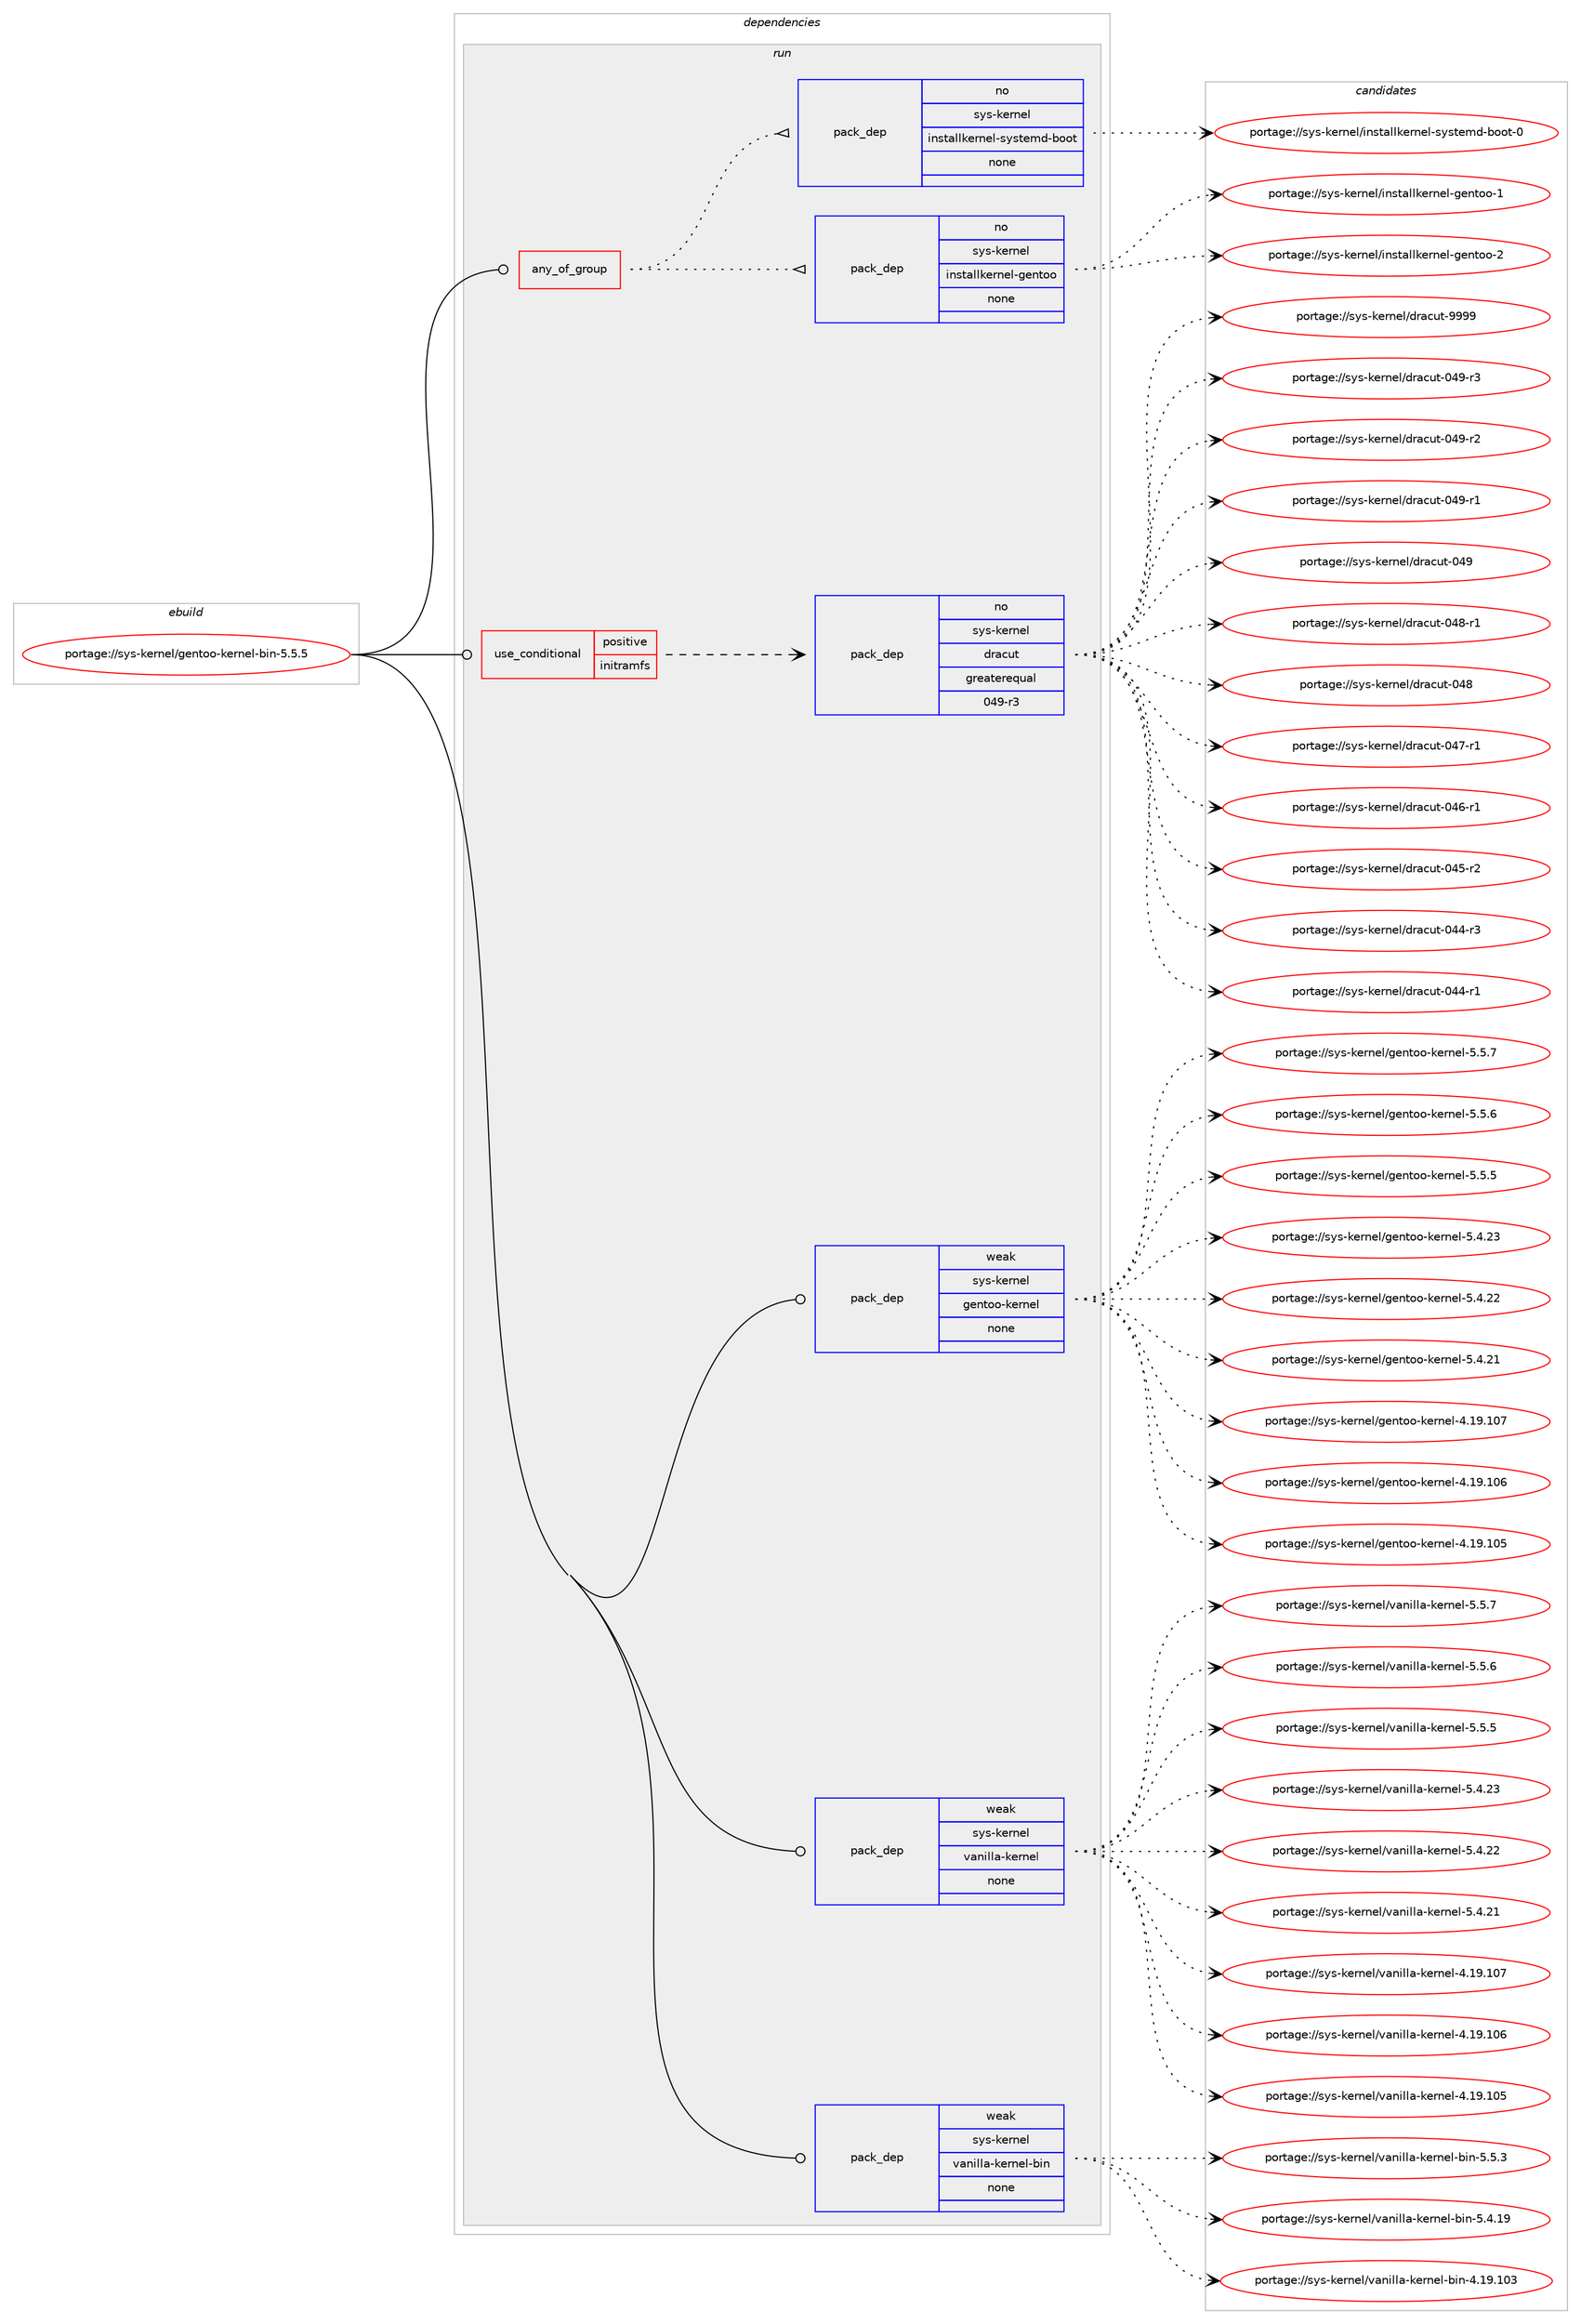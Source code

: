 digraph prolog {

# *************
# Graph options
# *************

newrank=true;
concentrate=true;
compound=true;
graph [rankdir=LR,fontname=Helvetica,fontsize=10,ranksep=1.5];#, ranksep=2.5, nodesep=0.2];
edge  [arrowhead=vee];
node  [fontname=Helvetica,fontsize=10];

# **********
# The ebuild
# **********

subgraph cluster_leftcol {
color=gray;
rank=same;
label=<<i>ebuild</i>>;
id [label="portage://sys-kernel/gentoo-kernel-bin-5.5.5", color=red, width=4, href="../sys-kernel/gentoo-kernel-bin-5.5.5.svg"];
}

# ****************
# The dependencies
# ****************

subgraph cluster_midcol {
color=gray;
label=<<i>dependencies</i>>;
subgraph cluster_compile {
fillcolor="#eeeeee";
style=filled;
label=<<i>compile</i>>;
}
subgraph cluster_compileandrun {
fillcolor="#eeeeee";
style=filled;
label=<<i>compile and run</i>>;
}
subgraph cluster_run {
fillcolor="#eeeeee";
style=filled;
label=<<i>run</i>>;
subgraph any716 {
dependency28242 [label=<<TABLE BORDER="0" CELLBORDER="1" CELLSPACING="0" CELLPADDING="4"><TR><TD CELLPADDING="10">any_of_group</TD></TR></TABLE>>, shape=none, color=red];subgraph pack22429 {
dependency28243 [label=<<TABLE BORDER="0" CELLBORDER="1" CELLSPACING="0" CELLPADDING="4" WIDTH="220"><TR><TD ROWSPAN="6" CELLPADDING="30">pack_dep</TD></TR><TR><TD WIDTH="110">no</TD></TR><TR><TD>sys-kernel</TD></TR><TR><TD>installkernel-gentoo</TD></TR><TR><TD>none</TD></TR><TR><TD></TD></TR></TABLE>>, shape=none, color=blue];
}
dependency28242:e -> dependency28243:w [weight=20,style="dotted",arrowhead="oinv"];
subgraph pack22430 {
dependency28244 [label=<<TABLE BORDER="0" CELLBORDER="1" CELLSPACING="0" CELLPADDING="4" WIDTH="220"><TR><TD ROWSPAN="6" CELLPADDING="30">pack_dep</TD></TR><TR><TD WIDTH="110">no</TD></TR><TR><TD>sys-kernel</TD></TR><TR><TD>installkernel-systemd-boot</TD></TR><TR><TD>none</TD></TR><TR><TD></TD></TR></TABLE>>, shape=none, color=blue];
}
dependency28242:e -> dependency28244:w [weight=20,style="dotted",arrowhead="oinv"];
}
id:e -> dependency28242:w [weight=20,style="solid",arrowhead="odot"];
subgraph cond5070 {
dependency28245 [label=<<TABLE BORDER="0" CELLBORDER="1" CELLSPACING="0" CELLPADDING="4"><TR><TD ROWSPAN="3" CELLPADDING="10">use_conditional</TD></TR><TR><TD>positive</TD></TR><TR><TD>initramfs</TD></TR></TABLE>>, shape=none, color=red];
subgraph pack22431 {
dependency28246 [label=<<TABLE BORDER="0" CELLBORDER="1" CELLSPACING="0" CELLPADDING="4" WIDTH="220"><TR><TD ROWSPAN="6" CELLPADDING="30">pack_dep</TD></TR><TR><TD WIDTH="110">no</TD></TR><TR><TD>sys-kernel</TD></TR><TR><TD>dracut</TD></TR><TR><TD>greaterequal</TD></TR><TR><TD>049-r3</TD></TR></TABLE>>, shape=none, color=blue];
}
dependency28245:e -> dependency28246:w [weight=20,style="dashed",arrowhead="vee"];
}
id:e -> dependency28245:w [weight=20,style="solid",arrowhead="odot"];
subgraph pack22432 {
dependency28247 [label=<<TABLE BORDER="0" CELLBORDER="1" CELLSPACING="0" CELLPADDING="4" WIDTH="220"><TR><TD ROWSPAN="6" CELLPADDING="30">pack_dep</TD></TR><TR><TD WIDTH="110">weak</TD></TR><TR><TD>sys-kernel</TD></TR><TR><TD>gentoo-kernel</TD></TR><TR><TD>none</TD></TR><TR><TD></TD></TR></TABLE>>, shape=none, color=blue];
}
id:e -> dependency28247:w [weight=20,style="solid",arrowhead="odot"];
subgraph pack22433 {
dependency28248 [label=<<TABLE BORDER="0" CELLBORDER="1" CELLSPACING="0" CELLPADDING="4" WIDTH="220"><TR><TD ROWSPAN="6" CELLPADDING="30">pack_dep</TD></TR><TR><TD WIDTH="110">weak</TD></TR><TR><TD>sys-kernel</TD></TR><TR><TD>vanilla-kernel</TD></TR><TR><TD>none</TD></TR><TR><TD></TD></TR></TABLE>>, shape=none, color=blue];
}
id:e -> dependency28248:w [weight=20,style="solid",arrowhead="odot"];
subgraph pack22434 {
dependency28249 [label=<<TABLE BORDER="0" CELLBORDER="1" CELLSPACING="0" CELLPADDING="4" WIDTH="220"><TR><TD ROWSPAN="6" CELLPADDING="30">pack_dep</TD></TR><TR><TD WIDTH="110">weak</TD></TR><TR><TD>sys-kernel</TD></TR><TR><TD>vanilla-kernel-bin</TD></TR><TR><TD>none</TD></TR><TR><TD></TD></TR></TABLE>>, shape=none, color=blue];
}
id:e -> dependency28249:w [weight=20,style="solid",arrowhead="odot"];
}
}

# **************
# The candidates
# **************

subgraph cluster_choices {
rank=same;
color=gray;
label=<<i>candidates</i>>;

subgraph choice22429 {
color=black;
nodesep=1;
choice115121115451071011141101011084710511011511697108108107101114110101108451031011101161111114550 [label="portage://sys-kernel/installkernel-gentoo-2", color=red, width=4,href="../sys-kernel/installkernel-gentoo-2.svg"];
choice115121115451071011141101011084710511011511697108108107101114110101108451031011101161111114549 [label="portage://sys-kernel/installkernel-gentoo-1", color=red, width=4,href="../sys-kernel/installkernel-gentoo-1.svg"];
dependency28243:e -> choice115121115451071011141101011084710511011511697108108107101114110101108451031011101161111114550:w [style=dotted,weight="100"];
dependency28243:e -> choice115121115451071011141101011084710511011511697108108107101114110101108451031011101161111114549:w [style=dotted,weight="100"];
}
subgraph choice22430 {
color=black;
nodesep=1;
choice1151211154510710111411010110847105110115116971081081071011141101011084511512111511610110910045981111111164548 [label="portage://sys-kernel/installkernel-systemd-boot-0", color=red, width=4,href="../sys-kernel/installkernel-systemd-boot-0.svg"];
dependency28244:e -> choice1151211154510710111411010110847105110115116971081081071011141101011084511512111511610110910045981111111164548:w [style=dotted,weight="100"];
}
subgraph choice22431 {
color=black;
nodesep=1;
choice115121115451071011141101011084710011497991171164557575757 [label="portage://sys-kernel/dracut-9999", color=red, width=4,href="../sys-kernel/dracut-9999.svg"];
choice11512111545107101114110101108471001149799117116454852574511451 [label="portage://sys-kernel/dracut-049-r3", color=red, width=4,href="../sys-kernel/dracut-049-r3.svg"];
choice11512111545107101114110101108471001149799117116454852574511450 [label="portage://sys-kernel/dracut-049-r2", color=red, width=4,href="../sys-kernel/dracut-049-r2.svg"];
choice11512111545107101114110101108471001149799117116454852574511449 [label="portage://sys-kernel/dracut-049-r1", color=red, width=4,href="../sys-kernel/dracut-049-r1.svg"];
choice1151211154510710111411010110847100114979911711645485257 [label="portage://sys-kernel/dracut-049", color=red, width=4,href="../sys-kernel/dracut-049.svg"];
choice11512111545107101114110101108471001149799117116454852564511449 [label="portage://sys-kernel/dracut-048-r1", color=red, width=4,href="../sys-kernel/dracut-048-r1.svg"];
choice1151211154510710111411010110847100114979911711645485256 [label="portage://sys-kernel/dracut-048", color=red, width=4,href="../sys-kernel/dracut-048.svg"];
choice11512111545107101114110101108471001149799117116454852554511449 [label="portage://sys-kernel/dracut-047-r1", color=red, width=4,href="../sys-kernel/dracut-047-r1.svg"];
choice11512111545107101114110101108471001149799117116454852544511449 [label="portage://sys-kernel/dracut-046-r1", color=red, width=4,href="../sys-kernel/dracut-046-r1.svg"];
choice11512111545107101114110101108471001149799117116454852534511450 [label="portage://sys-kernel/dracut-045-r2", color=red, width=4,href="../sys-kernel/dracut-045-r2.svg"];
choice11512111545107101114110101108471001149799117116454852524511451 [label="portage://sys-kernel/dracut-044-r3", color=red, width=4,href="../sys-kernel/dracut-044-r3.svg"];
choice11512111545107101114110101108471001149799117116454852524511449 [label="portage://sys-kernel/dracut-044-r1", color=red, width=4,href="../sys-kernel/dracut-044-r1.svg"];
dependency28246:e -> choice115121115451071011141101011084710011497991171164557575757:w [style=dotted,weight="100"];
dependency28246:e -> choice11512111545107101114110101108471001149799117116454852574511451:w [style=dotted,weight="100"];
dependency28246:e -> choice11512111545107101114110101108471001149799117116454852574511450:w [style=dotted,weight="100"];
dependency28246:e -> choice11512111545107101114110101108471001149799117116454852574511449:w [style=dotted,weight="100"];
dependency28246:e -> choice1151211154510710111411010110847100114979911711645485257:w [style=dotted,weight="100"];
dependency28246:e -> choice11512111545107101114110101108471001149799117116454852564511449:w [style=dotted,weight="100"];
dependency28246:e -> choice1151211154510710111411010110847100114979911711645485256:w [style=dotted,weight="100"];
dependency28246:e -> choice11512111545107101114110101108471001149799117116454852554511449:w [style=dotted,weight="100"];
dependency28246:e -> choice11512111545107101114110101108471001149799117116454852544511449:w [style=dotted,weight="100"];
dependency28246:e -> choice11512111545107101114110101108471001149799117116454852534511450:w [style=dotted,weight="100"];
dependency28246:e -> choice11512111545107101114110101108471001149799117116454852524511451:w [style=dotted,weight="100"];
dependency28246:e -> choice11512111545107101114110101108471001149799117116454852524511449:w [style=dotted,weight="100"];
}
subgraph choice22432 {
color=black;
nodesep=1;
choice115121115451071011141101011084710310111011611111145107101114110101108455346534655 [label="portage://sys-kernel/gentoo-kernel-5.5.7", color=red, width=4,href="../sys-kernel/gentoo-kernel-5.5.7.svg"];
choice115121115451071011141101011084710310111011611111145107101114110101108455346534654 [label="portage://sys-kernel/gentoo-kernel-5.5.6", color=red, width=4,href="../sys-kernel/gentoo-kernel-5.5.6.svg"];
choice115121115451071011141101011084710310111011611111145107101114110101108455346534653 [label="portage://sys-kernel/gentoo-kernel-5.5.5", color=red, width=4,href="../sys-kernel/gentoo-kernel-5.5.5.svg"];
choice11512111545107101114110101108471031011101161111114510710111411010110845534652465051 [label="portage://sys-kernel/gentoo-kernel-5.4.23", color=red, width=4,href="../sys-kernel/gentoo-kernel-5.4.23.svg"];
choice11512111545107101114110101108471031011101161111114510710111411010110845534652465050 [label="portage://sys-kernel/gentoo-kernel-5.4.22", color=red, width=4,href="../sys-kernel/gentoo-kernel-5.4.22.svg"];
choice11512111545107101114110101108471031011101161111114510710111411010110845534652465049 [label="portage://sys-kernel/gentoo-kernel-5.4.21", color=red, width=4,href="../sys-kernel/gentoo-kernel-5.4.21.svg"];
choice115121115451071011141101011084710310111011611111145107101114110101108455246495746494855 [label="portage://sys-kernel/gentoo-kernel-4.19.107", color=red, width=4,href="../sys-kernel/gentoo-kernel-4.19.107.svg"];
choice115121115451071011141101011084710310111011611111145107101114110101108455246495746494854 [label="portage://sys-kernel/gentoo-kernel-4.19.106", color=red, width=4,href="../sys-kernel/gentoo-kernel-4.19.106.svg"];
choice115121115451071011141101011084710310111011611111145107101114110101108455246495746494853 [label="portage://sys-kernel/gentoo-kernel-4.19.105", color=red, width=4,href="../sys-kernel/gentoo-kernel-4.19.105.svg"];
dependency28247:e -> choice115121115451071011141101011084710310111011611111145107101114110101108455346534655:w [style=dotted,weight="100"];
dependency28247:e -> choice115121115451071011141101011084710310111011611111145107101114110101108455346534654:w [style=dotted,weight="100"];
dependency28247:e -> choice115121115451071011141101011084710310111011611111145107101114110101108455346534653:w [style=dotted,weight="100"];
dependency28247:e -> choice11512111545107101114110101108471031011101161111114510710111411010110845534652465051:w [style=dotted,weight="100"];
dependency28247:e -> choice11512111545107101114110101108471031011101161111114510710111411010110845534652465050:w [style=dotted,weight="100"];
dependency28247:e -> choice11512111545107101114110101108471031011101161111114510710111411010110845534652465049:w [style=dotted,weight="100"];
dependency28247:e -> choice115121115451071011141101011084710310111011611111145107101114110101108455246495746494855:w [style=dotted,weight="100"];
dependency28247:e -> choice115121115451071011141101011084710310111011611111145107101114110101108455246495746494854:w [style=dotted,weight="100"];
dependency28247:e -> choice115121115451071011141101011084710310111011611111145107101114110101108455246495746494853:w [style=dotted,weight="100"];
}
subgraph choice22433 {
color=black;
nodesep=1;
choice1151211154510710111411010110847118971101051081089745107101114110101108455346534655 [label="portage://sys-kernel/vanilla-kernel-5.5.7", color=red, width=4,href="../sys-kernel/vanilla-kernel-5.5.7.svg"];
choice1151211154510710111411010110847118971101051081089745107101114110101108455346534654 [label="portage://sys-kernel/vanilla-kernel-5.5.6", color=red, width=4,href="../sys-kernel/vanilla-kernel-5.5.6.svg"];
choice1151211154510710111411010110847118971101051081089745107101114110101108455346534653 [label="portage://sys-kernel/vanilla-kernel-5.5.5", color=red, width=4,href="../sys-kernel/vanilla-kernel-5.5.5.svg"];
choice115121115451071011141101011084711897110105108108974510710111411010110845534652465051 [label="portage://sys-kernel/vanilla-kernel-5.4.23", color=red, width=4,href="../sys-kernel/vanilla-kernel-5.4.23.svg"];
choice115121115451071011141101011084711897110105108108974510710111411010110845534652465050 [label="portage://sys-kernel/vanilla-kernel-5.4.22", color=red, width=4,href="../sys-kernel/vanilla-kernel-5.4.22.svg"];
choice115121115451071011141101011084711897110105108108974510710111411010110845534652465049 [label="portage://sys-kernel/vanilla-kernel-5.4.21", color=red, width=4,href="../sys-kernel/vanilla-kernel-5.4.21.svg"];
choice1151211154510710111411010110847118971101051081089745107101114110101108455246495746494855 [label="portage://sys-kernel/vanilla-kernel-4.19.107", color=red, width=4,href="../sys-kernel/vanilla-kernel-4.19.107.svg"];
choice1151211154510710111411010110847118971101051081089745107101114110101108455246495746494854 [label="portage://sys-kernel/vanilla-kernel-4.19.106", color=red, width=4,href="../sys-kernel/vanilla-kernel-4.19.106.svg"];
choice1151211154510710111411010110847118971101051081089745107101114110101108455246495746494853 [label="portage://sys-kernel/vanilla-kernel-4.19.105", color=red, width=4,href="../sys-kernel/vanilla-kernel-4.19.105.svg"];
dependency28248:e -> choice1151211154510710111411010110847118971101051081089745107101114110101108455346534655:w [style=dotted,weight="100"];
dependency28248:e -> choice1151211154510710111411010110847118971101051081089745107101114110101108455346534654:w [style=dotted,weight="100"];
dependency28248:e -> choice1151211154510710111411010110847118971101051081089745107101114110101108455346534653:w [style=dotted,weight="100"];
dependency28248:e -> choice115121115451071011141101011084711897110105108108974510710111411010110845534652465051:w [style=dotted,weight="100"];
dependency28248:e -> choice115121115451071011141101011084711897110105108108974510710111411010110845534652465050:w [style=dotted,weight="100"];
dependency28248:e -> choice115121115451071011141101011084711897110105108108974510710111411010110845534652465049:w [style=dotted,weight="100"];
dependency28248:e -> choice1151211154510710111411010110847118971101051081089745107101114110101108455246495746494855:w [style=dotted,weight="100"];
dependency28248:e -> choice1151211154510710111411010110847118971101051081089745107101114110101108455246495746494854:w [style=dotted,weight="100"];
dependency28248:e -> choice1151211154510710111411010110847118971101051081089745107101114110101108455246495746494853:w [style=dotted,weight="100"];
}
subgraph choice22434 {
color=black;
nodesep=1;
choice11512111545107101114110101108471189711010510810897451071011141101011084598105110455346534651 [label="portage://sys-kernel/vanilla-kernel-bin-5.5.3", color=red, width=4,href="../sys-kernel/vanilla-kernel-bin-5.5.3.svg"];
choice1151211154510710111411010110847118971101051081089745107101114110101108459810511045534652464957 [label="portage://sys-kernel/vanilla-kernel-bin-5.4.19", color=red, width=4,href="../sys-kernel/vanilla-kernel-bin-5.4.19.svg"];
choice11512111545107101114110101108471189711010510810897451071011141101011084598105110455246495746494851 [label="portage://sys-kernel/vanilla-kernel-bin-4.19.103", color=red, width=4,href="../sys-kernel/vanilla-kernel-bin-4.19.103.svg"];
dependency28249:e -> choice11512111545107101114110101108471189711010510810897451071011141101011084598105110455346534651:w [style=dotted,weight="100"];
dependency28249:e -> choice1151211154510710111411010110847118971101051081089745107101114110101108459810511045534652464957:w [style=dotted,weight="100"];
dependency28249:e -> choice11512111545107101114110101108471189711010510810897451071011141101011084598105110455246495746494851:w [style=dotted,weight="100"];
}
}

}
